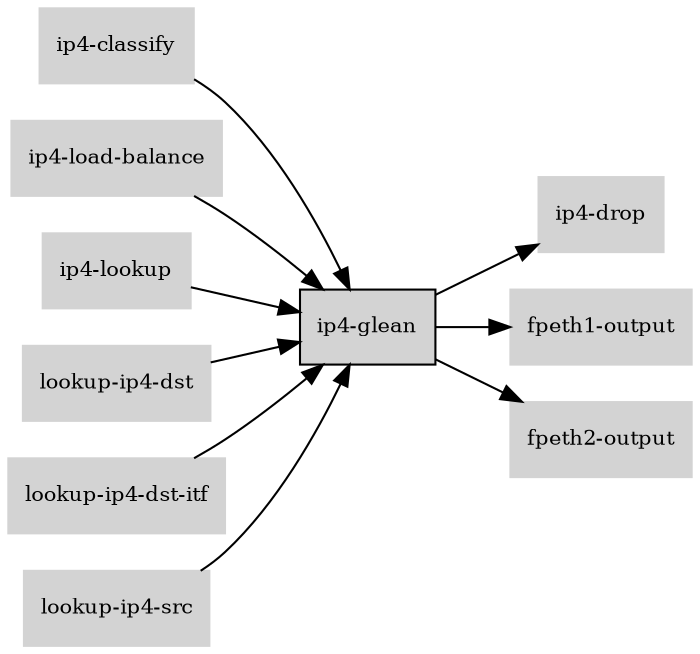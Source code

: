 digraph "ip4_glean_subgraph" {
  rankdir=LR;
  node [shape=box, style=filled, fontsize=10, color=lightgray, fontcolor=black, fillcolor=lightgray];
  "ip4-glean" [color=black, fontcolor=black, fillcolor=lightgray];
  edge [fontsize=8];
  "ip4-classify" -> "ip4-glean";
  "ip4-glean" -> "ip4-drop";
  "ip4-glean" -> "fpeth1-output";
  "ip4-glean" -> "fpeth2-output";
  "ip4-load-balance" -> "ip4-glean";
  "ip4-lookup" -> "ip4-glean";
  "lookup-ip4-dst" -> "ip4-glean";
  "lookup-ip4-dst-itf" -> "ip4-glean";
  "lookup-ip4-src" -> "ip4-glean";
}
